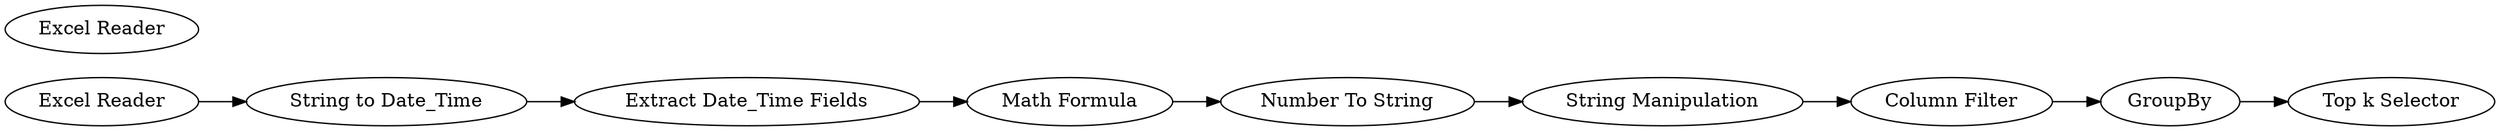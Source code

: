 digraph {
	1 [label="Excel Reader"]
	2 [label="Excel Reader"]
	3 [label="String to Date_Time"]
	4 [label="Extract Date_Time Fields"]
	5 [label="Math Formula"]
	6 [label="String Manipulation"]
	7 [label="Number To String"]
	8 [label="Column Filter"]
	9 [label=GroupBy]
	10 [label="Top k Selector"]
	1 -> 3
	3 -> 4
	4 -> 5
	5 -> 7
	6 -> 8
	7 -> 6
	8 -> 9
	9 -> 10
	rankdir=LR
}
